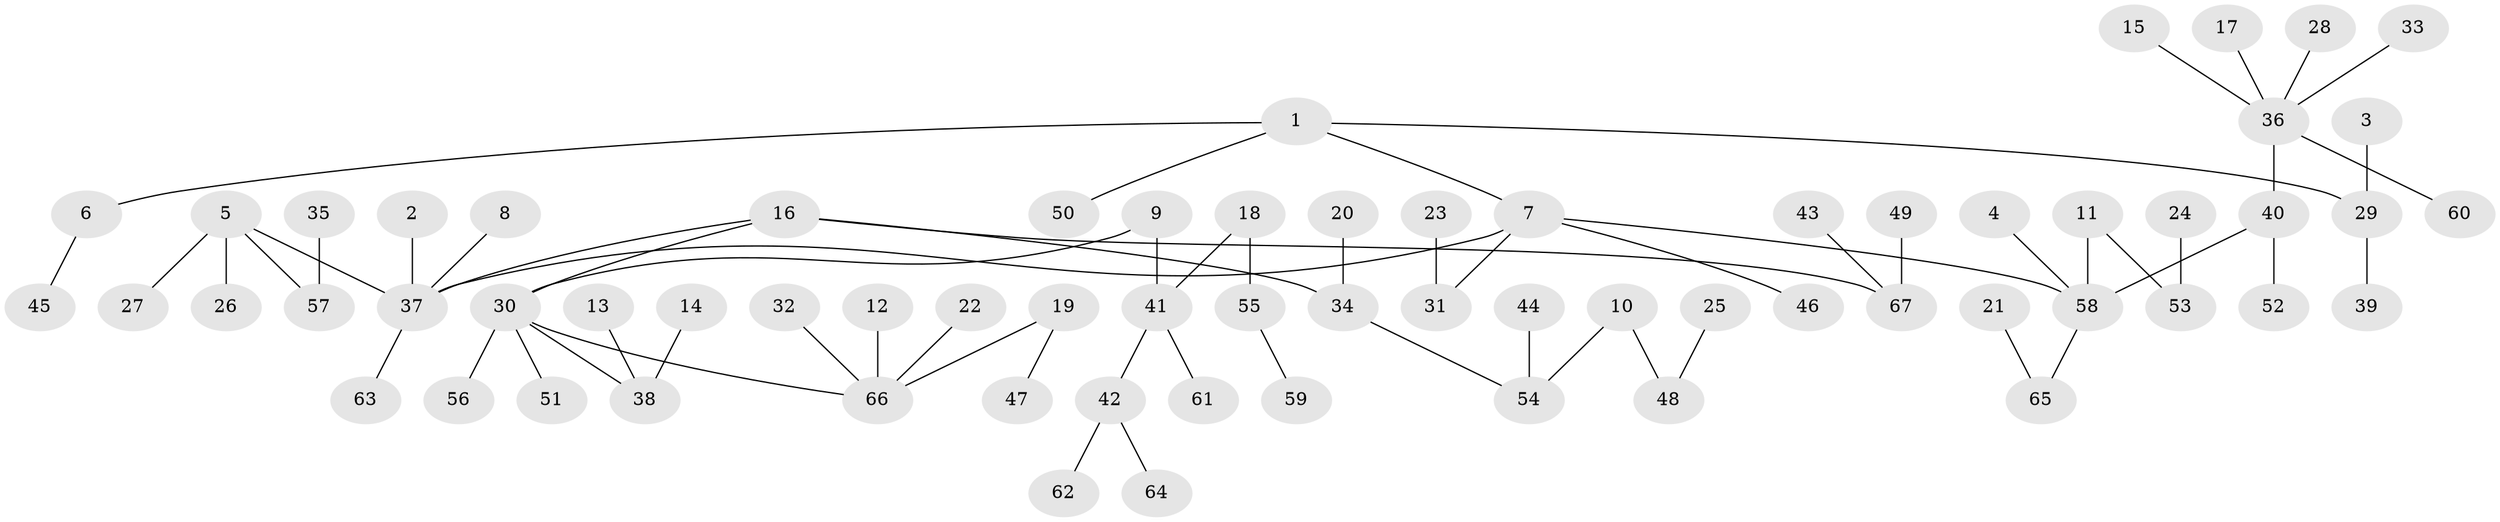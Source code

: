 // original degree distribution, {3: 0.15671641791044777, 6: 0.007462686567164179, 7: 0.022388059701492536, 1: 0.5373134328358209, 5: 0.04477611940298507, 4: 0.04477611940298507, 2: 0.1865671641791045}
// Generated by graph-tools (version 1.1) at 2025/50/03/09/25 03:50:26]
// undirected, 67 vertices, 66 edges
graph export_dot {
graph [start="1"]
  node [color=gray90,style=filled];
  1;
  2;
  3;
  4;
  5;
  6;
  7;
  8;
  9;
  10;
  11;
  12;
  13;
  14;
  15;
  16;
  17;
  18;
  19;
  20;
  21;
  22;
  23;
  24;
  25;
  26;
  27;
  28;
  29;
  30;
  31;
  32;
  33;
  34;
  35;
  36;
  37;
  38;
  39;
  40;
  41;
  42;
  43;
  44;
  45;
  46;
  47;
  48;
  49;
  50;
  51;
  52;
  53;
  54;
  55;
  56;
  57;
  58;
  59;
  60;
  61;
  62;
  63;
  64;
  65;
  66;
  67;
  1 -- 6 [weight=1.0];
  1 -- 7 [weight=1.0];
  1 -- 29 [weight=1.0];
  1 -- 50 [weight=1.0];
  2 -- 37 [weight=1.0];
  3 -- 29 [weight=1.0];
  4 -- 58 [weight=1.0];
  5 -- 26 [weight=1.0];
  5 -- 27 [weight=1.0];
  5 -- 37 [weight=1.0];
  5 -- 57 [weight=1.0];
  6 -- 45 [weight=1.0];
  7 -- 31 [weight=1.0];
  7 -- 37 [weight=1.0];
  7 -- 46 [weight=1.0];
  7 -- 58 [weight=1.0];
  8 -- 37 [weight=1.0];
  9 -- 30 [weight=1.0];
  9 -- 41 [weight=1.0];
  10 -- 48 [weight=1.0];
  10 -- 54 [weight=1.0];
  11 -- 53 [weight=1.0];
  11 -- 58 [weight=1.0];
  12 -- 66 [weight=1.0];
  13 -- 38 [weight=1.0];
  14 -- 38 [weight=1.0];
  15 -- 36 [weight=1.0];
  16 -- 30 [weight=1.0];
  16 -- 34 [weight=1.0];
  16 -- 37 [weight=1.0];
  16 -- 67 [weight=1.0];
  17 -- 36 [weight=1.0];
  18 -- 41 [weight=1.0];
  18 -- 55 [weight=1.0];
  19 -- 47 [weight=1.0];
  19 -- 66 [weight=1.0];
  20 -- 34 [weight=1.0];
  21 -- 65 [weight=1.0];
  22 -- 66 [weight=1.0];
  23 -- 31 [weight=1.0];
  24 -- 53 [weight=1.0];
  25 -- 48 [weight=1.0];
  28 -- 36 [weight=1.0];
  29 -- 39 [weight=1.0];
  30 -- 38 [weight=1.0];
  30 -- 51 [weight=1.0];
  30 -- 56 [weight=1.0];
  30 -- 66 [weight=1.0];
  32 -- 66 [weight=1.0];
  33 -- 36 [weight=1.0];
  34 -- 54 [weight=1.0];
  35 -- 57 [weight=1.0];
  36 -- 40 [weight=1.0];
  36 -- 60 [weight=1.0];
  37 -- 63 [weight=1.0];
  40 -- 52 [weight=1.0];
  40 -- 58 [weight=1.0];
  41 -- 42 [weight=1.0];
  41 -- 61 [weight=1.0];
  42 -- 62 [weight=1.0];
  42 -- 64 [weight=1.0];
  43 -- 67 [weight=1.0];
  44 -- 54 [weight=1.0];
  49 -- 67 [weight=1.0];
  55 -- 59 [weight=1.0];
  58 -- 65 [weight=1.0];
}
